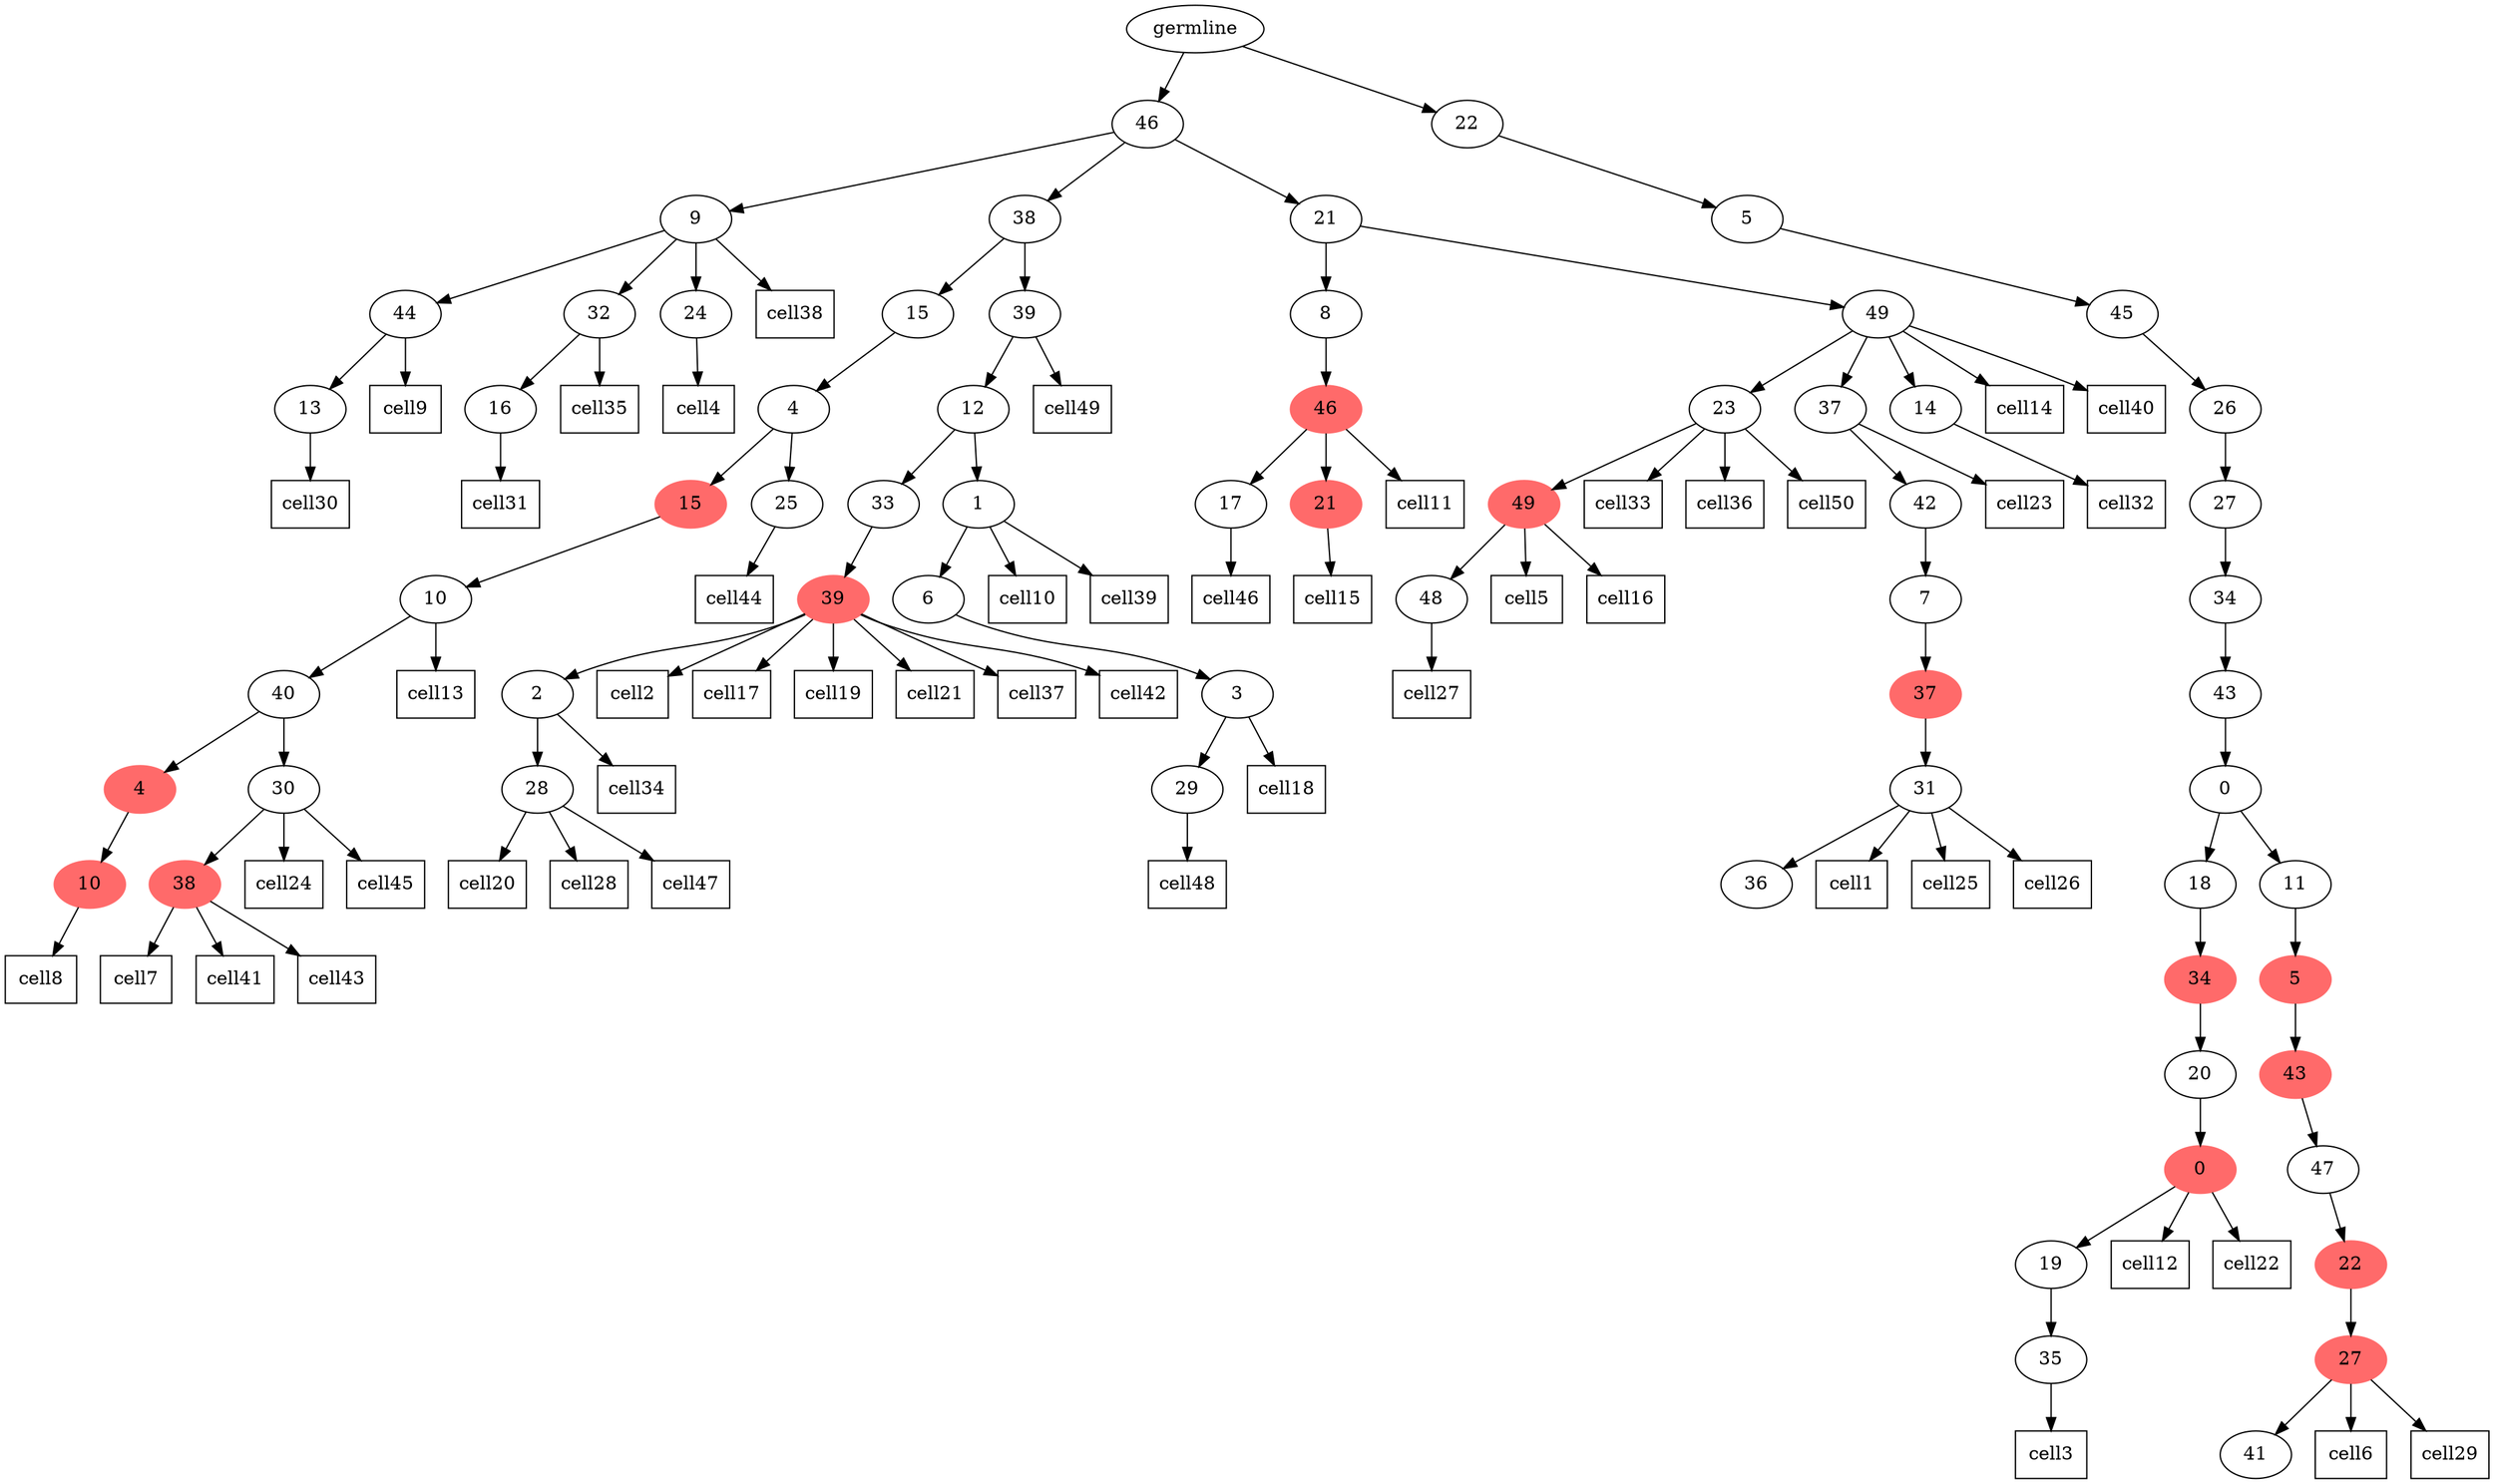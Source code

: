 digraph g {
	"63" -> "64";
	"64" [label="13"];
	"61" -> "62";
	"62" [label="16"];
	"60" -> "61";
	"61" [label="32"];
	"60" -> "63";
	"63" [label="44"];
	"60" -> "65";
	"65" [label="24"];
	"57" -> "58";
	"58" [color=indianred1, style=filled, label="10"];
	"55" -> "56";
	"56" [color=indianred1, style=filled, label="38"];
	"54" -> "55";
	"55" [label="30"];
	"54" -> "57";
	"57" [color=indianred1, style=filled, label="4"];
	"53" -> "54";
	"54" [label="40"];
	"52" -> "53";
	"53" [label="10"];
	"51" -> "52";
	"52" [color=indianred1, style=filled, label="15"];
	"51" -> "59";
	"59" [label="25"];
	"50" -> "51";
	"51" [label="4"];
	"48" -> "49";
	"49" [label="28"];
	"47" -> "48";
	"48" [label="2"];
	"46" -> "47";
	"47" [color=indianred1, style=filled, label="39"];
	"44" -> "45";
	"45" [label="29"];
	"43" -> "44";
	"44" [label="3"];
	"42" -> "43";
	"43" [label="6"];
	"41" -> "42";
	"42" [label="1"];
	"41" -> "46";
	"46" [label="33"];
	"40" -> "41";
	"41" [label="12"];
	"39" -> "40";
	"40" [label="39"];
	"39" -> "50";
	"50" [label="15"];
	"36" -> "37";
	"37" [label="17"];
	"36" -> "38";
	"38" [color=indianred1, style=filled, label="21"];
	"35" -> "36";
	"36" [color=indianred1, style=filled, label="46"];
	"33" -> "34";
	"34" [label="48"];
	"32" -> "33";
	"33" [color=indianred1, style=filled, label="49"];
	"30" -> "31";
	"31" [label="36"];
	"29" -> "30";
	"30" [label="31"];
	"28" -> "29";
	"29" [color=indianred1, style=filled, label="37"];
	"27" -> "28";
	"28" [label="7"];
	"26" -> "27";
	"27" [label="42"];
	"24" -> "25";
	"25" [label="14"];
	"24" -> "26";
	"26" [label="37"];
	"24" -> "32";
	"32" [label="23"];
	"23" -> "24";
	"24" [label="49"];
	"23" -> "35";
	"35" [label="8"];
	"22" -> "23";
	"23" [label="21"];
	"22" -> "39";
	"39" [label="38"];
	"22" -> "60";
	"60" [label="9"];
	"20" -> "21";
	"21" [label="35"];
	"19" -> "20";
	"20" [label="19"];
	"18" -> "19";
	"19" [color=indianred1, style=filled, label="0"];
	"17" -> "18";
	"18" [label="20"];
	"16" -> "17";
	"17" [color=indianred1, style=filled, label="34"];
	"14" -> "15";
	"15" [label="41"];
	"13" -> "14";
	"14" [color=indianred1, style=filled, label="27"];
	"12" -> "13";
	"13" [color=indianred1, style=filled, label="22"];
	"11" -> "12";
	"12" [label="47"];
	"10" -> "11";
	"11" [color=indianred1, style=filled, label="43"];
	"9" -> "10";
	"10" [color=indianred1, style=filled, label="5"];
	"8" -> "9";
	"9" [label="11"];
	"8" -> "16";
	"16" [label="18"];
	"7" -> "8";
	"8" [label="0"];
	"6" -> "7";
	"7" [label="43"];
	"5" -> "6";
	"6" [label="34"];
	"4" -> "5";
	"5" [label="27"];
	"3" -> "4";
	"4" [label="26"];
	"2" -> "3";
	"3" [label="45"];
	"1" -> "2";
	"2" [label="5"];
	"0" -> "1";
	"1" [label="22"];
	"0" -> "22";
	"22" [label="46"];
	"0" [label="germline"];
	"30" -> cell1;
	cell1 [shape=box]
	"47" -> cell2;
	cell2 [shape=box]
	"21" -> cell3;
	cell3 [shape=box]
	"65" -> cell4;
	cell4 [shape=box]
	"33" -> cell5;
	cell5 [shape=box]
	"14" -> cell6;
	cell6 [shape=box]
	"56" -> cell7;
	cell7 [shape=box]
	"58" -> cell8;
	cell8 [shape=box]
	"63" -> cell9;
	cell9 [shape=box]
	"42" -> cell10;
	cell10 [shape=box]
	"36" -> cell11;
	cell11 [shape=box]
	"19" -> cell12;
	cell12 [shape=box]
	"53" -> cell13;
	cell13 [shape=box]
	"24" -> cell14;
	cell14 [shape=box]
	"38" -> cell15;
	cell15 [shape=box]
	"33" -> cell16;
	cell16 [shape=box]
	"47" -> cell17;
	cell17 [shape=box]
	"44" -> cell18;
	cell18 [shape=box]
	"47" -> cell19;
	cell19 [shape=box]
	"49" -> cell20;
	cell20 [shape=box]
	"47" -> cell21;
	cell21 [shape=box]
	"19" -> cell22;
	cell22 [shape=box]
	"26" -> cell23;
	cell23 [shape=box]
	"55" -> cell24;
	cell24 [shape=box]
	"30" -> cell25;
	cell25 [shape=box]
	"30" -> cell26;
	cell26 [shape=box]
	"34" -> cell27;
	cell27 [shape=box]
	"49" -> cell28;
	cell28 [shape=box]
	"14" -> cell29;
	cell29 [shape=box]
	"64" -> cell30;
	cell30 [shape=box]
	"62" -> cell31;
	cell31 [shape=box]
	"25" -> cell32;
	cell32 [shape=box]
	"32" -> cell33;
	cell33 [shape=box]
	"48" -> cell34;
	cell34 [shape=box]
	"61" -> cell35;
	cell35 [shape=box]
	"32" -> cell36;
	cell36 [shape=box]
	"47" -> cell37;
	cell37 [shape=box]
	"60" -> cell38;
	cell38 [shape=box]
	"42" -> cell39;
	cell39 [shape=box]
	"24" -> cell40;
	cell40 [shape=box]
	"56" -> cell41;
	cell41 [shape=box]
	"47" -> cell42;
	cell42 [shape=box]
	"56" -> cell43;
	cell43 [shape=box]
	"59" -> cell44;
	cell44 [shape=box]
	"55" -> cell45;
	cell45 [shape=box]
	"37" -> cell46;
	cell46 [shape=box]
	"49" -> cell47;
	cell47 [shape=box]
	"45" -> cell48;
	cell48 [shape=box]
	"40" -> cell49;
	cell49 [shape=box]
	"32" -> cell50;
	cell50 [shape=box]
}
